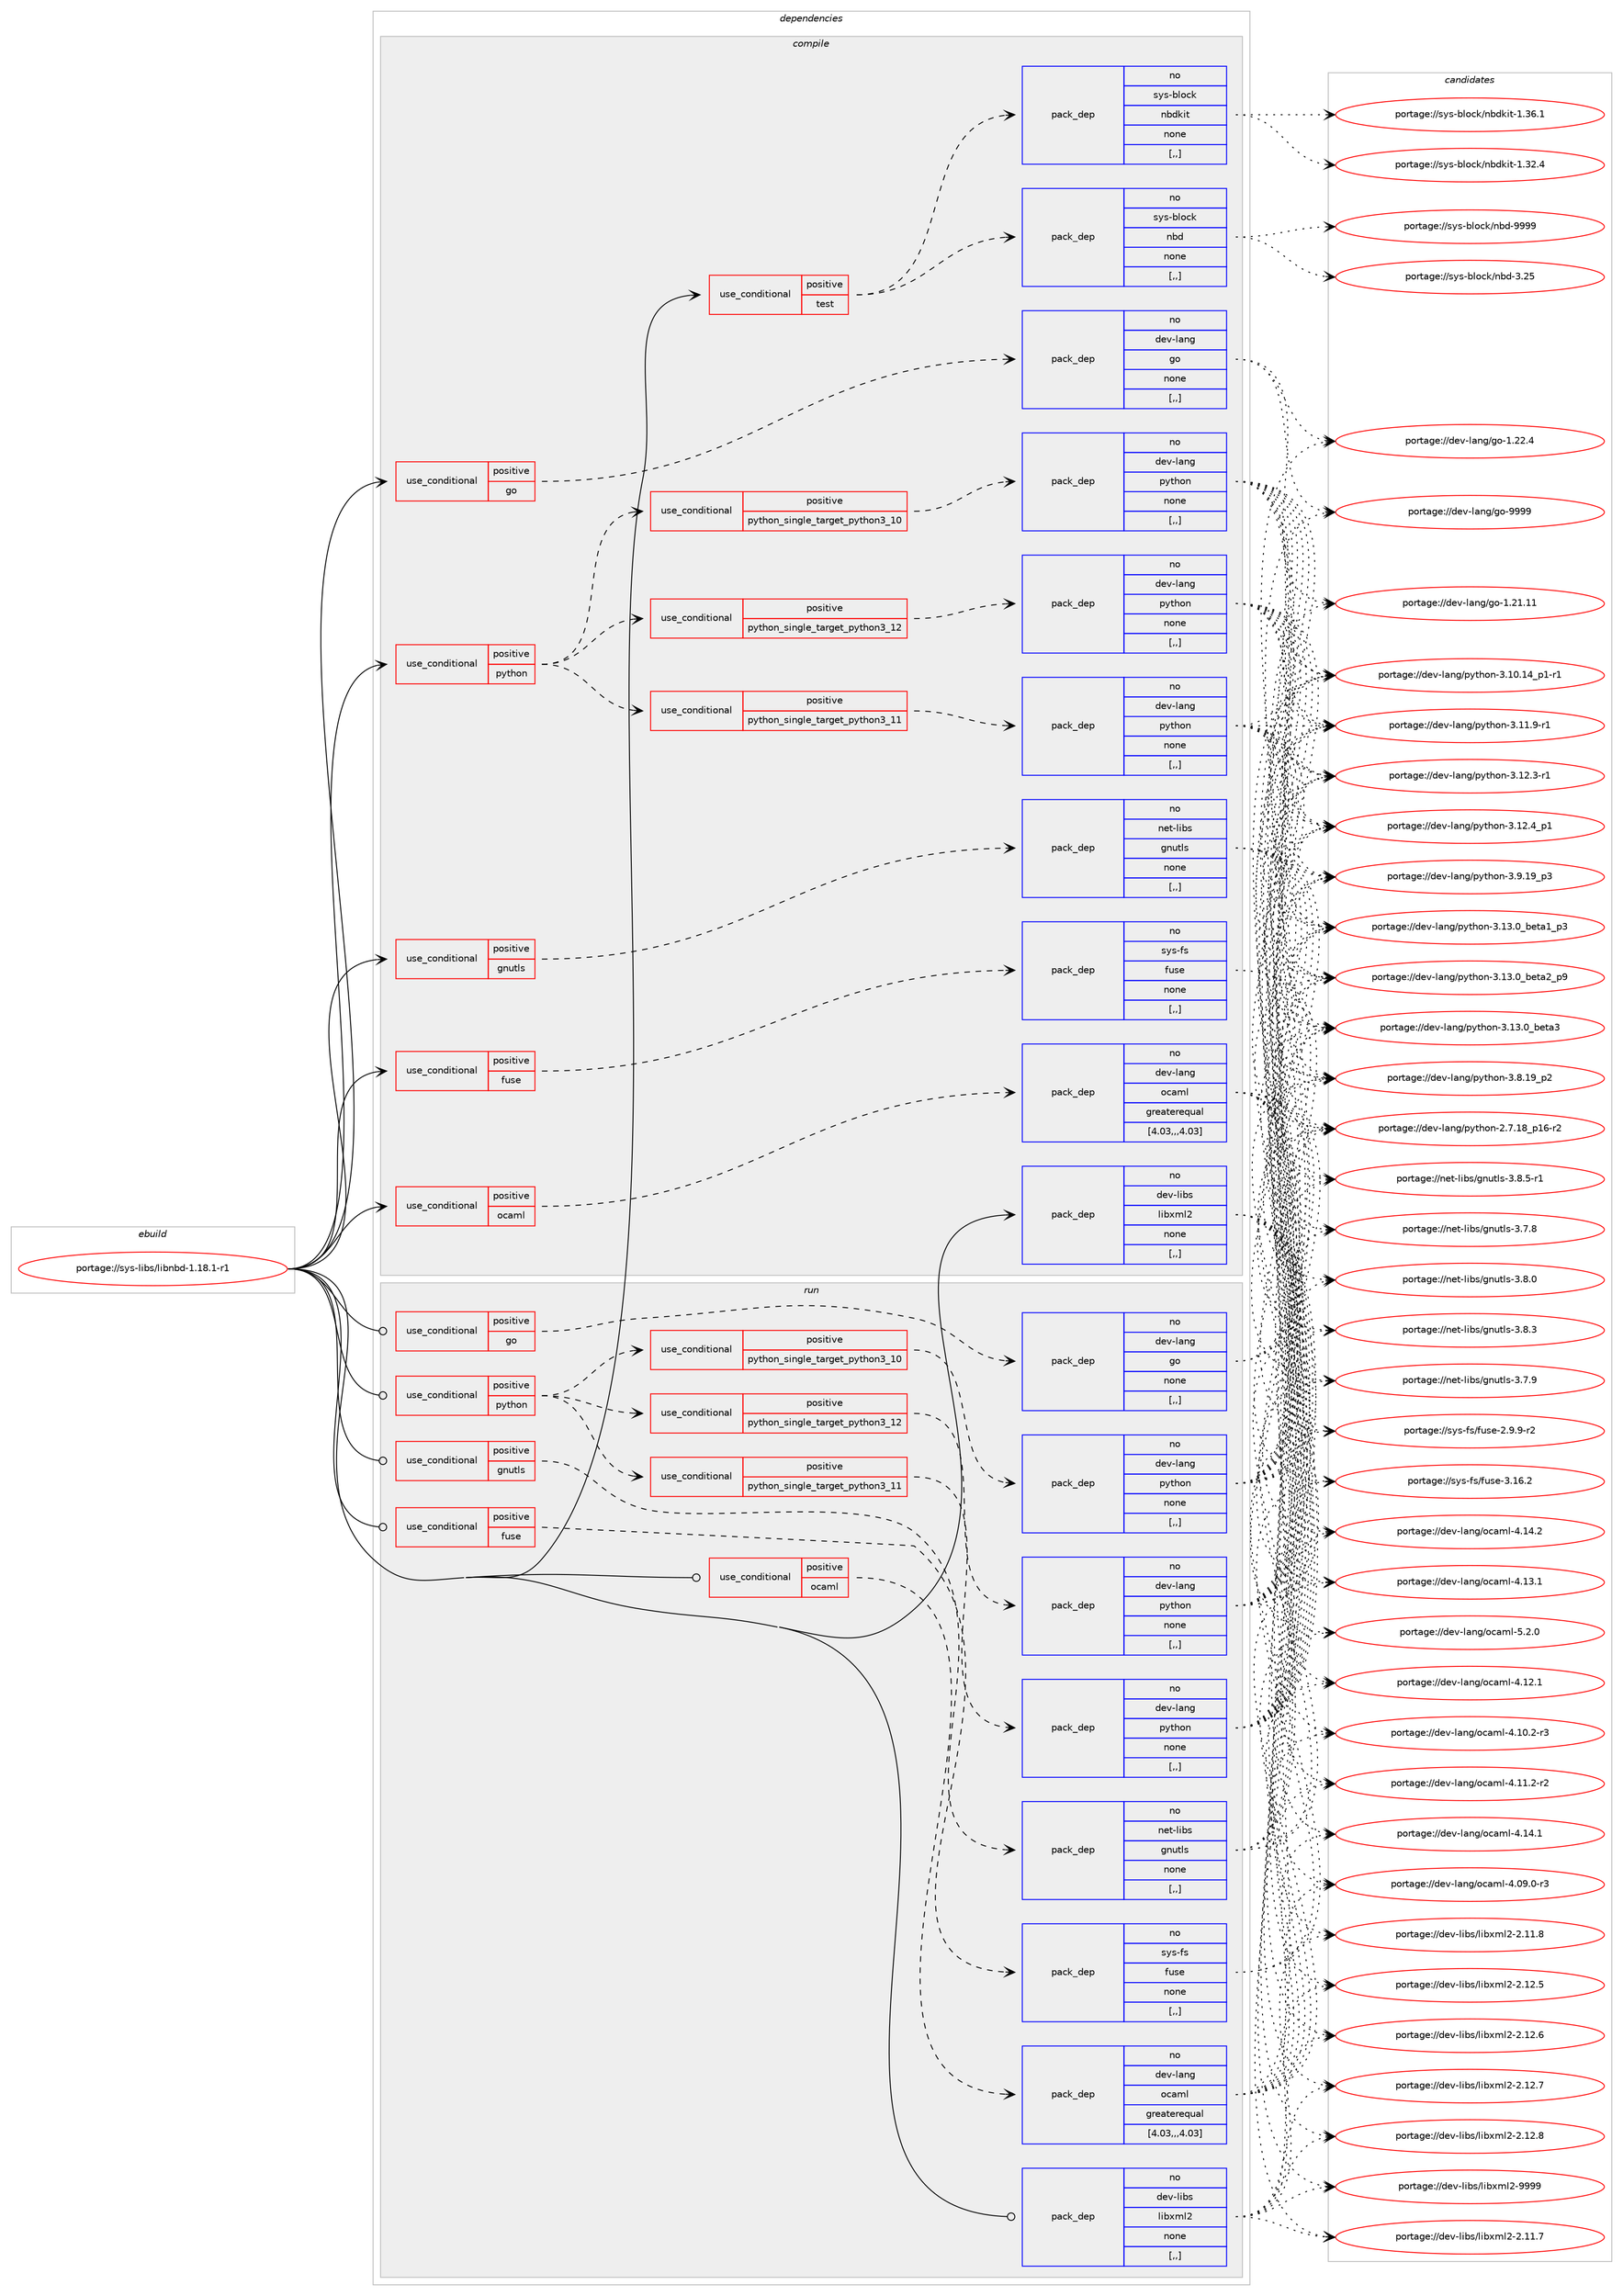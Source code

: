 digraph prolog {

# *************
# Graph options
# *************

newrank=true;
concentrate=true;
compound=true;
graph [rankdir=LR,fontname=Helvetica,fontsize=10,ranksep=1.5];#, ranksep=2.5, nodesep=0.2];
edge  [arrowhead=vee];
node  [fontname=Helvetica,fontsize=10];

# **********
# The ebuild
# **********

subgraph cluster_leftcol {
color=gray;
rank=same;
label=<<i>ebuild</i>>;
id [label="portage://sys-libs/libnbd-1.18.1-r1", color=red, width=4, href="../sys-libs/libnbd-1.18.1-r1.svg"];
}

# ****************
# The dependencies
# ****************

subgraph cluster_midcol {
color=gray;
label=<<i>dependencies</i>>;
subgraph cluster_compile {
fillcolor="#eeeeee";
style=filled;
label=<<i>compile</i>>;
subgraph cond114734 {
dependency430944 [label=<<TABLE BORDER="0" CELLBORDER="1" CELLSPACING="0" CELLPADDING="4"><TR><TD ROWSPAN="3" CELLPADDING="10">use_conditional</TD></TR><TR><TD>positive</TD></TR><TR><TD>fuse</TD></TR></TABLE>>, shape=none, color=red];
subgraph pack313285 {
dependency430945 [label=<<TABLE BORDER="0" CELLBORDER="1" CELLSPACING="0" CELLPADDING="4" WIDTH="220"><TR><TD ROWSPAN="6" CELLPADDING="30">pack_dep</TD></TR><TR><TD WIDTH="110">no</TD></TR><TR><TD>sys-fs</TD></TR><TR><TD>fuse</TD></TR><TR><TD>none</TD></TR><TR><TD>[,,]</TD></TR></TABLE>>, shape=none, color=blue];
}
dependency430944:e -> dependency430945:w [weight=20,style="dashed",arrowhead="vee"];
}
id:e -> dependency430944:w [weight=20,style="solid",arrowhead="vee"];
subgraph cond114735 {
dependency430946 [label=<<TABLE BORDER="0" CELLBORDER="1" CELLSPACING="0" CELLPADDING="4"><TR><TD ROWSPAN="3" CELLPADDING="10">use_conditional</TD></TR><TR><TD>positive</TD></TR><TR><TD>gnutls</TD></TR></TABLE>>, shape=none, color=red];
subgraph pack313286 {
dependency430947 [label=<<TABLE BORDER="0" CELLBORDER="1" CELLSPACING="0" CELLPADDING="4" WIDTH="220"><TR><TD ROWSPAN="6" CELLPADDING="30">pack_dep</TD></TR><TR><TD WIDTH="110">no</TD></TR><TR><TD>net-libs</TD></TR><TR><TD>gnutls</TD></TR><TR><TD>none</TD></TR><TR><TD>[,,]</TD></TR></TABLE>>, shape=none, color=blue];
}
dependency430946:e -> dependency430947:w [weight=20,style="dashed",arrowhead="vee"];
}
id:e -> dependency430946:w [weight=20,style="solid",arrowhead="vee"];
subgraph cond114736 {
dependency430948 [label=<<TABLE BORDER="0" CELLBORDER="1" CELLSPACING="0" CELLPADDING="4"><TR><TD ROWSPAN="3" CELLPADDING="10">use_conditional</TD></TR><TR><TD>positive</TD></TR><TR><TD>go</TD></TR></TABLE>>, shape=none, color=red];
subgraph pack313287 {
dependency430949 [label=<<TABLE BORDER="0" CELLBORDER="1" CELLSPACING="0" CELLPADDING="4" WIDTH="220"><TR><TD ROWSPAN="6" CELLPADDING="30">pack_dep</TD></TR><TR><TD WIDTH="110">no</TD></TR><TR><TD>dev-lang</TD></TR><TR><TD>go</TD></TR><TR><TD>none</TD></TR><TR><TD>[,,]</TD></TR></TABLE>>, shape=none, color=blue];
}
dependency430948:e -> dependency430949:w [weight=20,style="dashed",arrowhead="vee"];
}
id:e -> dependency430948:w [weight=20,style="solid",arrowhead="vee"];
subgraph cond114737 {
dependency430950 [label=<<TABLE BORDER="0" CELLBORDER="1" CELLSPACING="0" CELLPADDING="4"><TR><TD ROWSPAN="3" CELLPADDING="10">use_conditional</TD></TR><TR><TD>positive</TD></TR><TR><TD>ocaml</TD></TR></TABLE>>, shape=none, color=red];
subgraph pack313288 {
dependency430951 [label=<<TABLE BORDER="0" CELLBORDER="1" CELLSPACING="0" CELLPADDING="4" WIDTH="220"><TR><TD ROWSPAN="6" CELLPADDING="30">pack_dep</TD></TR><TR><TD WIDTH="110">no</TD></TR><TR><TD>dev-lang</TD></TR><TR><TD>ocaml</TD></TR><TR><TD>greaterequal</TD></TR><TR><TD>[4.03,,,4.03]</TD></TR></TABLE>>, shape=none, color=blue];
}
dependency430950:e -> dependency430951:w [weight=20,style="dashed",arrowhead="vee"];
}
id:e -> dependency430950:w [weight=20,style="solid",arrowhead="vee"];
subgraph cond114738 {
dependency430952 [label=<<TABLE BORDER="0" CELLBORDER="1" CELLSPACING="0" CELLPADDING="4"><TR><TD ROWSPAN="3" CELLPADDING="10">use_conditional</TD></TR><TR><TD>positive</TD></TR><TR><TD>python</TD></TR></TABLE>>, shape=none, color=red];
subgraph cond114739 {
dependency430953 [label=<<TABLE BORDER="0" CELLBORDER="1" CELLSPACING="0" CELLPADDING="4"><TR><TD ROWSPAN="3" CELLPADDING="10">use_conditional</TD></TR><TR><TD>positive</TD></TR><TR><TD>python_single_target_python3_10</TD></TR></TABLE>>, shape=none, color=red];
subgraph pack313289 {
dependency430954 [label=<<TABLE BORDER="0" CELLBORDER="1" CELLSPACING="0" CELLPADDING="4" WIDTH="220"><TR><TD ROWSPAN="6" CELLPADDING="30">pack_dep</TD></TR><TR><TD WIDTH="110">no</TD></TR><TR><TD>dev-lang</TD></TR><TR><TD>python</TD></TR><TR><TD>none</TD></TR><TR><TD>[,,]</TD></TR></TABLE>>, shape=none, color=blue];
}
dependency430953:e -> dependency430954:w [weight=20,style="dashed",arrowhead="vee"];
}
dependency430952:e -> dependency430953:w [weight=20,style="dashed",arrowhead="vee"];
subgraph cond114740 {
dependency430955 [label=<<TABLE BORDER="0" CELLBORDER="1" CELLSPACING="0" CELLPADDING="4"><TR><TD ROWSPAN="3" CELLPADDING="10">use_conditional</TD></TR><TR><TD>positive</TD></TR><TR><TD>python_single_target_python3_11</TD></TR></TABLE>>, shape=none, color=red];
subgraph pack313290 {
dependency430956 [label=<<TABLE BORDER="0" CELLBORDER="1" CELLSPACING="0" CELLPADDING="4" WIDTH="220"><TR><TD ROWSPAN="6" CELLPADDING="30">pack_dep</TD></TR><TR><TD WIDTH="110">no</TD></TR><TR><TD>dev-lang</TD></TR><TR><TD>python</TD></TR><TR><TD>none</TD></TR><TR><TD>[,,]</TD></TR></TABLE>>, shape=none, color=blue];
}
dependency430955:e -> dependency430956:w [weight=20,style="dashed",arrowhead="vee"];
}
dependency430952:e -> dependency430955:w [weight=20,style="dashed",arrowhead="vee"];
subgraph cond114741 {
dependency430957 [label=<<TABLE BORDER="0" CELLBORDER="1" CELLSPACING="0" CELLPADDING="4"><TR><TD ROWSPAN="3" CELLPADDING="10">use_conditional</TD></TR><TR><TD>positive</TD></TR><TR><TD>python_single_target_python3_12</TD></TR></TABLE>>, shape=none, color=red];
subgraph pack313291 {
dependency430958 [label=<<TABLE BORDER="0" CELLBORDER="1" CELLSPACING="0" CELLPADDING="4" WIDTH="220"><TR><TD ROWSPAN="6" CELLPADDING="30">pack_dep</TD></TR><TR><TD WIDTH="110">no</TD></TR><TR><TD>dev-lang</TD></TR><TR><TD>python</TD></TR><TR><TD>none</TD></TR><TR><TD>[,,]</TD></TR></TABLE>>, shape=none, color=blue];
}
dependency430957:e -> dependency430958:w [weight=20,style="dashed",arrowhead="vee"];
}
dependency430952:e -> dependency430957:w [weight=20,style="dashed",arrowhead="vee"];
}
id:e -> dependency430952:w [weight=20,style="solid",arrowhead="vee"];
subgraph cond114742 {
dependency430959 [label=<<TABLE BORDER="0" CELLBORDER="1" CELLSPACING="0" CELLPADDING="4"><TR><TD ROWSPAN="3" CELLPADDING="10">use_conditional</TD></TR><TR><TD>positive</TD></TR><TR><TD>test</TD></TR></TABLE>>, shape=none, color=red];
subgraph pack313292 {
dependency430960 [label=<<TABLE BORDER="0" CELLBORDER="1" CELLSPACING="0" CELLPADDING="4" WIDTH="220"><TR><TD ROWSPAN="6" CELLPADDING="30">pack_dep</TD></TR><TR><TD WIDTH="110">no</TD></TR><TR><TD>sys-block</TD></TR><TR><TD>nbd</TD></TR><TR><TD>none</TD></TR><TR><TD>[,,]</TD></TR></TABLE>>, shape=none, color=blue];
}
dependency430959:e -> dependency430960:w [weight=20,style="dashed",arrowhead="vee"];
subgraph pack313293 {
dependency430961 [label=<<TABLE BORDER="0" CELLBORDER="1" CELLSPACING="0" CELLPADDING="4" WIDTH="220"><TR><TD ROWSPAN="6" CELLPADDING="30">pack_dep</TD></TR><TR><TD WIDTH="110">no</TD></TR><TR><TD>sys-block</TD></TR><TR><TD>nbdkit</TD></TR><TR><TD>none</TD></TR><TR><TD>[,,]</TD></TR></TABLE>>, shape=none, color=blue];
}
dependency430959:e -> dependency430961:w [weight=20,style="dashed",arrowhead="vee"];
}
id:e -> dependency430959:w [weight=20,style="solid",arrowhead="vee"];
subgraph pack313294 {
dependency430962 [label=<<TABLE BORDER="0" CELLBORDER="1" CELLSPACING="0" CELLPADDING="4" WIDTH="220"><TR><TD ROWSPAN="6" CELLPADDING="30">pack_dep</TD></TR><TR><TD WIDTH="110">no</TD></TR><TR><TD>dev-libs</TD></TR><TR><TD>libxml2</TD></TR><TR><TD>none</TD></TR><TR><TD>[,,]</TD></TR></TABLE>>, shape=none, color=blue];
}
id:e -> dependency430962:w [weight=20,style="solid",arrowhead="vee"];
}
subgraph cluster_compileandrun {
fillcolor="#eeeeee";
style=filled;
label=<<i>compile and run</i>>;
}
subgraph cluster_run {
fillcolor="#eeeeee";
style=filled;
label=<<i>run</i>>;
subgraph cond114743 {
dependency430963 [label=<<TABLE BORDER="0" CELLBORDER="1" CELLSPACING="0" CELLPADDING="4"><TR><TD ROWSPAN="3" CELLPADDING="10">use_conditional</TD></TR><TR><TD>positive</TD></TR><TR><TD>fuse</TD></TR></TABLE>>, shape=none, color=red];
subgraph pack313295 {
dependency430964 [label=<<TABLE BORDER="0" CELLBORDER="1" CELLSPACING="0" CELLPADDING="4" WIDTH="220"><TR><TD ROWSPAN="6" CELLPADDING="30">pack_dep</TD></TR><TR><TD WIDTH="110">no</TD></TR><TR><TD>sys-fs</TD></TR><TR><TD>fuse</TD></TR><TR><TD>none</TD></TR><TR><TD>[,,]</TD></TR></TABLE>>, shape=none, color=blue];
}
dependency430963:e -> dependency430964:w [weight=20,style="dashed",arrowhead="vee"];
}
id:e -> dependency430963:w [weight=20,style="solid",arrowhead="odot"];
subgraph cond114744 {
dependency430965 [label=<<TABLE BORDER="0" CELLBORDER="1" CELLSPACING="0" CELLPADDING="4"><TR><TD ROWSPAN="3" CELLPADDING="10">use_conditional</TD></TR><TR><TD>positive</TD></TR><TR><TD>gnutls</TD></TR></TABLE>>, shape=none, color=red];
subgraph pack313296 {
dependency430966 [label=<<TABLE BORDER="0" CELLBORDER="1" CELLSPACING="0" CELLPADDING="4" WIDTH="220"><TR><TD ROWSPAN="6" CELLPADDING="30">pack_dep</TD></TR><TR><TD WIDTH="110">no</TD></TR><TR><TD>net-libs</TD></TR><TR><TD>gnutls</TD></TR><TR><TD>none</TD></TR><TR><TD>[,,]</TD></TR></TABLE>>, shape=none, color=blue];
}
dependency430965:e -> dependency430966:w [weight=20,style="dashed",arrowhead="vee"];
}
id:e -> dependency430965:w [weight=20,style="solid",arrowhead="odot"];
subgraph cond114745 {
dependency430967 [label=<<TABLE BORDER="0" CELLBORDER="1" CELLSPACING="0" CELLPADDING="4"><TR><TD ROWSPAN="3" CELLPADDING="10">use_conditional</TD></TR><TR><TD>positive</TD></TR><TR><TD>go</TD></TR></TABLE>>, shape=none, color=red];
subgraph pack313297 {
dependency430968 [label=<<TABLE BORDER="0" CELLBORDER="1" CELLSPACING="0" CELLPADDING="4" WIDTH="220"><TR><TD ROWSPAN="6" CELLPADDING="30">pack_dep</TD></TR><TR><TD WIDTH="110">no</TD></TR><TR><TD>dev-lang</TD></TR><TR><TD>go</TD></TR><TR><TD>none</TD></TR><TR><TD>[,,]</TD></TR></TABLE>>, shape=none, color=blue];
}
dependency430967:e -> dependency430968:w [weight=20,style="dashed",arrowhead="vee"];
}
id:e -> dependency430967:w [weight=20,style="solid",arrowhead="odot"];
subgraph cond114746 {
dependency430969 [label=<<TABLE BORDER="0" CELLBORDER="1" CELLSPACING="0" CELLPADDING="4"><TR><TD ROWSPAN="3" CELLPADDING="10">use_conditional</TD></TR><TR><TD>positive</TD></TR><TR><TD>ocaml</TD></TR></TABLE>>, shape=none, color=red];
subgraph pack313298 {
dependency430970 [label=<<TABLE BORDER="0" CELLBORDER="1" CELLSPACING="0" CELLPADDING="4" WIDTH="220"><TR><TD ROWSPAN="6" CELLPADDING="30">pack_dep</TD></TR><TR><TD WIDTH="110">no</TD></TR><TR><TD>dev-lang</TD></TR><TR><TD>ocaml</TD></TR><TR><TD>greaterequal</TD></TR><TR><TD>[4.03,,,4.03]</TD></TR></TABLE>>, shape=none, color=blue];
}
dependency430969:e -> dependency430970:w [weight=20,style="dashed",arrowhead="vee"];
}
id:e -> dependency430969:w [weight=20,style="solid",arrowhead="odot"];
subgraph cond114747 {
dependency430971 [label=<<TABLE BORDER="0" CELLBORDER="1" CELLSPACING="0" CELLPADDING="4"><TR><TD ROWSPAN="3" CELLPADDING="10">use_conditional</TD></TR><TR><TD>positive</TD></TR><TR><TD>python</TD></TR></TABLE>>, shape=none, color=red];
subgraph cond114748 {
dependency430972 [label=<<TABLE BORDER="0" CELLBORDER="1" CELLSPACING="0" CELLPADDING="4"><TR><TD ROWSPAN="3" CELLPADDING="10">use_conditional</TD></TR><TR><TD>positive</TD></TR><TR><TD>python_single_target_python3_10</TD></TR></TABLE>>, shape=none, color=red];
subgraph pack313299 {
dependency430973 [label=<<TABLE BORDER="0" CELLBORDER="1" CELLSPACING="0" CELLPADDING="4" WIDTH="220"><TR><TD ROWSPAN="6" CELLPADDING="30">pack_dep</TD></TR><TR><TD WIDTH="110">no</TD></TR><TR><TD>dev-lang</TD></TR><TR><TD>python</TD></TR><TR><TD>none</TD></TR><TR><TD>[,,]</TD></TR></TABLE>>, shape=none, color=blue];
}
dependency430972:e -> dependency430973:w [weight=20,style="dashed",arrowhead="vee"];
}
dependency430971:e -> dependency430972:w [weight=20,style="dashed",arrowhead="vee"];
subgraph cond114749 {
dependency430974 [label=<<TABLE BORDER="0" CELLBORDER="1" CELLSPACING="0" CELLPADDING="4"><TR><TD ROWSPAN="3" CELLPADDING="10">use_conditional</TD></TR><TR><TD>positive</TD></TR><TR><TD>python_single_target_python3_11</TD></TR></TABLE>>, shape=none, color=red];
subgraph pack313300 {
dependency430975 [label=<<TABLE BORDER="0" CELLBORDER="1" CELLSPACING="0" CELLPADDING="4" WIDTH="220"><TR><TD ROWSPAN="6" CELLPADDING="30">pack_dep</TD></TR><TR><TD WIDTH="110">no</TD></TR><TR><TD>dev-lang</TD></TR><TR><TD>python</TD></TR><TR><TD>none</TD></TR><TR><TD>[,,]</TD></TR></TABLE>>, shape=none, color=blue];
}
dependency430974:e -> dependency430975:w [weight=20,style="dashed",arrowhead="vee"];
}
dependency430971:e -> dependency430974:w [weight=20,style="dashed",arrowhead="vee"];
subgraph cond114750 {
dependency430976 [label=<<TABLE BORDER="0" CELLBORDER="1" CELLSPACING="0" CELLPADDING="4"><TR><TD ROWSPAN="3" CELLPADDING="10">use_conditional</TD></TR><TR><TD>positive</TD></TR><TR><TD>python_single_target_python3_12</TD></TR></TABLE>>, shape=none, color=red];
subgraph pack313301 {
dependency430977 [label=<<TABLE BORDER="0" CELLBORDER="1" CELLSPACING="0" CELLPADDING="4" WIDTH="220"><TR><TD ROWSPAN="6" CELLPADDING="30">pack_dep</TD></TR><TR><TD WIDTH="110">no</TD></TR><TR><TD>dev-lang</TD></TR><TR><TD>python</TD></TR><TR><TD>none</TD></TR><TR><TD>[,,]</TD></TR></TABLE>>, shape=none, color=blue];
}
dependency430976:e -> dependency430977:w [weight=20,style="dashed",arrowhead="vee"];
}
dependency430971:e -> dependency430976:w [weight=20,style="dashed",arrowhead="vee"];
}
id:e -> dependency430971:w [weight=20,style="solid",arrowhead="odot"];
subgraph pack313302 {
dependency430978 [label=<<TABLE BORDER="0" CELLBORDER="1" CELLSPACING="0" CELLPADDING="4" WIDTH="220"><TR><TD ROWSPAN="6" CELLPADDING="30">pack_dep</TD></TR><TR><TD WIDTH="110">no</TD></TR><TR><TD>dev-libs</TD></TR><TR><TD>libxml2</TD></TR><TR><TD>none</TD></TR><TR><TD>[,,]</TD></TR></TABLE>>, shape=none, color=blue];
}
id:e -> dependency430978:w [weight=20,style="solid",arrowhead="odot"];
}
}

# **************
# The candidates
# **************

subgraph cluster_choices {
rank=same;
color=gray;
label=<<i>candidates</i>>;

subgraph choice313285 {
color=black;
nodesep=1;
choice11512111545102115471021171151014550465746574511450 [label="portage://sys-fs/fuse-2.9.9-r2", color=red, width=4,href="../sys-fs/fuse-2.9.9-r2.svg"];
choice115121115451021154710211711510145514649544650 [label="portage://sys-fs/fuse-3.16.2", color=red, width=4,href="../sys-fs/fuse-3.16.2.svg"];
dependency430945:e -> choice11512111545102115471021171151014550465746574511450:w [style=dotted,weight="100"];
dependency430945:e -> choice115121115451021154710211711510145514649544650:w [style=dotted,weight="100"];
}
subgraph choice313286 {
color=black;
nodesep=1;
choice110101116451081059811547103110117116108115455146554656 [label="portage://net-libs/gnutls-3.7.8", color=red, width=4,href="../net-libs/gnutls-3.7.8.svg"];
choice110101116451081059811547103110117116108115455146554657 [label="portage://net-libs/gnutls-3.7.9", color=red, width=4,href="../net-libs/gnutls-3.7.9.svg"];
choice110101116451081059811547103110117116108115455146564648 [label="portage://net-libs/gnutls-3.8.0", color=red, width=4,href="../net-libs/gnutls-3.8.0.svg"];
choice110101116451081059811547103110117116108115455146564651 [label="portage://net-libs/gnutls-3.8.3", color=red, width=4,href="../net-libs/gnutls-3.8.3.svg"];
choice1101011164510810598115471031101171161081154551465646534511449 [label="portage://net-libs/gnutls-3.8.5-r1", color=red, width=4,href="../net-libs/gnutls-3.8.5-r1.svg"];
dependency430947:e -> choice110101116451081059811547103110117116108115455146554656:w [style=dotted,weight="100"];
dependency430947:e -> choice110101116451081059811547103110117116108115455146554657:w [style=dotted,weight="100"];
dependency430947:e -> choice110101116451081059811547103110117116108115455146564648:w [style=dotted,weight="100"];
dependency430947:e -> choice110101116451081059811547103110117116108115455146564651:w [style=dotted,weight="100"];
dependency430947:e -> choice1101011164510810598115471031101171161081154551465646534511449:w [style=dotted,weight="100"];
}
subgraph choice313287 {
color=black;
nodesep=1;
choice1001011184510897110103471031114549465049464949 [label="portage://dev-lang/go-1.21.11", color=red, width=4,href="../dev-lang/go-1.21.11.svg"];
choice10010111845108971101034710311145494650504652 [label="portage://dev-lang/go-1.22.4", color=red, width=4,href="../dev-lang/go-1.22.4.svg"];
choice1001011184510897110103471031114557575757 [label="portage://dev-lang/go-9999", color=red, width=4,href="../dev-lang/go-9999.svg"];
dependency430949:e -> choice1001011184510897110103471031114549465049464949:w [style=dotted,weight="100"];
dependency430949:e -> choice10010111845108971101034710311145494650504652:w [style=dotted,weight="100"];
dependency430949:e -> choice1001011184510897110103471031114557575757:w [style=dotted,weight="100"];
}
subgraph choice313288 {
color=black;
nodesep=1;
choice1001011184510897110103471119997109108455246485746484511451 [label="portage://dev-lang/ocaml-4.09.0-r3", color=red, width=4,href="../dev-lang/ocaml-4.09.0-r3.svg"];
choice1001011184510897110103471119997109108455246494846504511451 [label="portage://dev-lang/ocaml-4.10.2-r3", color=red, width=4,href="../dev-lang/ocaml-4.10.2-r3.svg"];
choice1001011184510897110103471119997109108455246494946504511450 [label="portage://dev-lang/ocaml-4.11.2-r2", color=red, width=4,href="../dev-lang/ocaml-4.11.2-r2.svg"];
choice100101118451089711010347111999710910845524649504649 [label="portage://dev-lang/ocaml-4.12.1", color=red, width=4,href="../dev-lang/ocaml-4.12.1.svg"];
choice100101118451089711010347111999710910845524649514649 [label="portage://dev-lang/ocaml-4.13.1", color=red, width=4,href="../dev-lang/ocaml-4.13.1.svg"];
choice100101118451089711010347111999710910845524649524649 [label="portage://dev-lang/ocaml-4.14.1", color=red, width=4,href="../dev-lang/ocaml-4.14.1.svg"];
choice100101118451089711010347111999710910845524649524650 [label="portage://dev-lang/ocaml-4.14.2", color=red, width=4,href="../dev-lang/ocaml-4.14.2.svg"];
choice1001011184510897110103471119997109108455346504648 [label="portage://dev-lang/ocaml-5.2.0", color=red, width=4,href="../dev-lang/ocaml-5.2.0.svg"];
dependency430951:e -> choice1001011184510897110103471119997109108455246485746484511451:w [style=dotted,weight="100"];
dependency430951:e -> choice1001011184510897110103471119997109108455246494846504511451:w [style=dotted,weight="100"];
dependency430951:e -> choice1001011184510897110103471119997109108455246494946504511450:w [style=dotted,weight="100"];
dependency430951:e -> choice100101118451089711010347111999710910845524649504649:w [style=dotted,weight="100"];
dependency430951:e -> choice100101118451089711010347111999710910845524649514649:w [style=dotted,weight="100"];
dependency430951:e -> choice100101118451089711010347111999710910845524649524649:w [style=dotted,weight="100"];
dependency430951:e -> choice100101118451089711010347111999710910845524649524650:w [style=dotted,weight="100"];
dependency430951:e -> choice1001011184510897110103471119997109108455346504648:w [style=dotted,weight="100"];
}
subgraph choice313289 {
color=black;
nodesep=1;
choice100101118451089711010347112121116104111110455046554649569511249544511450 [label="portage://dev-lang/python-2.7.18_p16-r2", color=red, width=4,href="../dev-lang/python-2.7.18_p16-r2.svg"];
choice100101118451089711010347112121116104111110455146494846495295112494511449 [label="portage://dev-lang/python-3.10.14_p1-r1", color=red, width=4,href="../dev-lang/python-3.10.14_p1-r1.svg"];
choice100101118451089711010347112121116104111110455146494946574511449 [label="portage://dev-lang/python-3.11.9-r1", color=red, width=4,href="../dev-lang/python-3.11.9-r1.svg"];
choice100101118451089711010347112121116104111110455146495046514511449 [label="portage://dev-lang/python-3.12.3-r1", color=red, width=4,href="../dev-lang/python-3.12.3-r1.svg"];
choice100101118451089711010347112121116104111110455146495046529511249 [label="portage://dev-lang/python-3.12.4_p1", color=red, width=4,href="../dev-lang/python-3.12.4_p1.svg"];
choice10010111845108971101034711212111610411111045514649514648959810111697499511251 [label="portage://dev-lang/python-3.13.0_beta1_p3", color=red, width=4,href="../dev-lang/python-3.13.0_beta1_p3.svg"];
choice10010111845108971101034711212111610411111045514649514648959810111697509511257 [label="portage://dev-lang/python-3.13.0_beta2_p9", color=red, width=4,href="../dev-lang/python-3.13.0_beta2_p9.svg"];
choice1001011184510897110103471121211161041111104551464951464895981011169751 [label="portage://dev-lang/python-3.13.0_beta3", color=red, width=4,href="../dev-lang/python-3.13.0_beta3.svg"];
choice100101118451089711010347112121116104111110455146564649579511250 [label="portage://dev-lang/python-3.8.19_p2", color=red, width=4,href="../dev-lang/python-3.8.19_p2.svg"];
choice100101118451089711010347112121116104111110455146574649579511251 [label="portage://dev-lang/python-3.9.19_p3", color=red, width=4,href="../dev-lang/python-3.9.19_p3.svg"];
dependency430954:e -> choice100101118451089711010347112121116104111110455046554649569511249544511450:w [style=dotted,weight="100"];
dependency430954:e -> choice100101118451089711010347112121116104111110455146494846495295112494511449:w [style=dotted,weight="100"];
dependency430954:e -> choice100101118451089711010347112121116104111110455146494946574511449:w [style=dotted,weight="100"];
dependency430954:e -> choice100101118451089711010347112121116104111110455146495046514511449:w [style=dotted,weight="100"];
dependency430954:e -> choice100101118451089711010347112121116104111110455146495046529511249:w [style=dotted,weight="100"];
dependency430954:e -> choice10010111845108971101034711212111610411111045514649514648959810111697499511251:w [style=dotted,weight="100"];
dependency430954:e -> choice10010111845108971101034711212111610411111045514649514648959810111697509511257:w [style=dotted,weight="100"];
dependency430954:e -> choice1001011184510897110103471121211161041111104551464951464895981011169751:w [style=dotted,weight="100"];
dependency430954:e -> choice100101118451089711010347112121116104111110455146564649579511250:w [style=dotted,weight="100"];
dependency430954:e -> choice100101118451089711010347112121116104111110455146574649579511251:w [style=dotted,weight="100"];
}
subgraph choice313290 {
color=black;
nodesep=1;
choice100101118451089711010347112121116104111110455046554649569511249544511450 [label="portage://dev-lang/python-2.7.18_p16-r2", color=red, width=4,href="../dev-lang/python-2.7.18_p16-r2.svg"];
choice100101118451089711010347112121116104111110455146494846495295112494511449 [label="portage://dev-lang/python-3.10.14_p1-r1", color=red, width=4,href="../dev-lang/python-3.10.14_p1-r1.svg"];
choice100101118451089711010347112121116104111110455146494946574511449 [label="portage://dev-lang/python-3.11.9-r1", color=red, width=4,href="../dev-lang/python-3.11.9-r1.svg"];
choice100101118451089711010347112121116104111110455146495046514511449 [label="portage://dev-lang/python-3.12.3-r1", color=red, width=4,href="../dev-lang/python-3.12.3-r1.svg"];
choice100101118451089711010347112121116104111110455146495046529511249 [label="portage://dev-lang/python-3.12.4_p1", color=red, width=4,href="../dev-lang/python-3.12.4_p1.svg"];
choice10010111845108971101034711212111610411111045514649514648959810111697499511251 [label="portage://dev-lang/python-3.13.0_beta1_p3", color=red, width=4,href="../dev-lang/python-3.13.0_beta1_p3.svg"];
choice10010111845108971101034711212111610411111045514649514648959810111697509511257 [label="portage://dev-lang/python-3.13.0_beta2_p9", color=red, width=4,href="../dev-lang/python-3.13.0_beta2_p9.svg"];
choice1001011184510897110103471121211161041111104551464951464895981011169751 [label="portage://dev-lang/python-3.13.0_beta3", color=red, width=4,href="../dev-lang/python-3.13.0_beta3.svg"];
choice100101118451089711010347112121116104111110455146564649579511250 [label="portage://dev-lang/python-3.8.19_p2", color=red, width=4,href="../dev-lang/python-3.8.19_p2.svg"];
choice100101118451089711010347112121116104111110455146574649579511251 [label="portage://dev-lang/python-3.9.19_p3", color=red, width=4,href="../dev-lang/python-3.9.19_p3.svg"];
dependency430956:e -> choice100101118451089711010347112121116104111110455046554649569511249544511450:w [style=dotted,weight="100"];
dependency430956:e -> choice100101118451089711010347112121116104111110455146494846495295112494511449:w [style=dotted,weight="100"];
dependency430956:e -> choice100101118451089711010347112121116104111110455146494946574511449:w [style=dotted,weight="100"];
dependency430956:e -> choice100101118451089711010347112121116104111110455146495046514511449:w [style=dotted,weight="100"];
dependency430956:e -> choice100101118451089711010347112121116104111110455146495046529511249:w [style=dotted,weight="100"];
dependency430956:e -> choice10010111845108971101034711212111610411111045514649514648959810111697499511251:w [style=dotted,weight="100"];
dependency430956:e -> choice10010111845108971101034711212111610411111045514649514648959810111697509511257:w [style=dotted,weight="100"];
dependency430956:e -> choice1001011184510897110103471121211161041111104551464951464895981011169751:w [style=dotted,weight="100"];
dependency430956:e -> choice100101118451089711010347112121116104111110455146564649579511250:w [style=dotted,weight="100"];
dependency430956:e -> choice100101118451089711010347112121116104111110455146574649579511251:w [style=dotted,weight="100"];
}
subgraph choice313291 {
color=black;
nodesep=1;
choice100101118451089711010347112121116104111110455046554649569511249544511450 [label="portage://dev-lang/python-2.7.18_p16-r2", color=red, width=4,href="../dev-lang/python-2.7.18_p16-r2.svg"];
choice100101118451089711010347112121116104111110455146494846495295112494511449 [label="portage://dev-lang/python-3.10.14_p1-r1", color=red, width=4,href="../dev-lang/python-3.10.14_p1-r1.svg"];
choice100101118451089711010347112121116104111110455146494946574511449 [label="portage://dev-lang/python-3.11.9-r1", color=red, width=4,href="../dev-lang/python-3.11.9-r1.svg"];
choice100101118451089711010347112121116104111110455146495046514511449 [label="portage://dev-lang/python-3.12.3-r1", color=red, width=4,href="../dev-lang/python-3.12.3-r1.svg"];
choice100101118451089711010347112121116104111110455146495046529511249 [label="portage://dev-lang/python-3.12.4_p1", color=red, width=4,href="../dev-lang/python-3.12.4_p1.svg"];
choice10010111845108971101034711212111610411111045514649514648959810111697499511251 [label="portage://dev-lang/python-3.13.0_beta1_p3", color=red, width=4,href="../dev-lang/python-3.13.0_beta1_p3.svg"];
choice10010111845108971101034711212111610411111045514649514648959810111697509511257 [label="portage://dev-lang/python-3.13.0_beta2_p9", color=red, width=4,href="../dev-lang/python-3.13.0_beta2_p9.svg"];
choice1001011184510897110103471121211161041111104551464951464895981011169751 [label="portage://dev-lang/python-3.13.0_beta3", color=red, width=4,href="../dev-lang/python-3.13.0_beta3.svg"];
choice100101118451089711010347112121116104111110455146564649579511250 [label="portage://dev-lang/python-3.8.19_p2", color=red, width=4,href="../dev-lang/python-3.8.19_p2.svg"];
choice100101118451089711010347112121116104111110455146574649579511251 [label="portage://dev-lang/python-3.9.19_p3", color=red, width=4,href="../dev-lang/python-3.9.19_p3.svg"];
dependency430958:e -> choice100101118451089711010347112121116104111110455046554649569511249544511450:w [style=dotted,weight="100"];
dependency430958:e -> choice100101118451089711010347112121116104111110455146494846495295112494511449:w [style=dotted,weight="100"];
dependency430958:e -> choice100101118451089711010347112121116104111110455146494946574511449:w [style=dotted,weight="100"];
dependency430958:e -> choice100101118451089711010347112121116104111110455146495046514511449:w [style=dotted,weight="100"];
dependency430958:e -> choice100101118451089711010347112121116104111110455146495046529511249:w [style=dotted,weight="100"];
dependency430958:e -> choice10010111845108971101034711212111610411111045514649514648959810111697499511251:w [style=dotted,weight="100"];
dependency430958:e -> choice10010111845108971101034711212111610411111045514649514648959810111697509511257:w [style=dotted,weight="100"];
dependency430958:e -> choice1001011184510897110103471121211161041111104551464951464895981011169751:w [style=dotted,weight="100"];
dependency430958:e -> choice100101118451089711010347112121116104111110455146564649579511250:w [style=dotted,weight="100"];
dependency430958:e -> choice100101118451089711010347112121116104111110455146574649579511251:w [style=dotted,weight="100"];
}
subgraph choice313292 {
color=black;
nodesep=1;
choice11512111545981081119910747110981004551465053 [label="portage://sys-block/nbd-3.25", color=red, width=4,href="../sys-block/nbd-3.25.svg"];
choice11512111545981081119910747110981004557575757 [label="portage://sys-block/nbd-9999", color=red, width=4,href="../sys-block/nbd-9999.svg"];
dependency430960:e -> choice11512111545981081119910747110981004551465053:w [style=dotted,weight="100"];
dependency430960:e -> choice11512111545981081119910747110981004557575757:w [style=dotted,weight="100"];
}
subgraph choice313293 {
color=black;
nodesep=1;
choice115121115459810811199107471109810010710511645494651504652 [label="portage://sys-block/nbdkit-1.32.4", color=red, width=4,href="../sys-block/nbdkit-1.32.4.svg"];
choice115121115459810811199107471109810010710511645494651544649 [label="portage://sys-block/nbdkit-1.36.1", color=red, width=4,href="../sys-block/nbdkit-1.36.1.svg"];
dependency430961:e -> choice115121115459810811199107471109810010710511645494651504652:w [style=dotted,weight="100"];
dependency430961:e -> choice115121115459810811199107471109810010710511645494651544649:w [style=dotted,weight="100"];
}
subgraph choice313294 {
color=black;
nodesep=1;
choice100101118451081059811547108105981201091085045504649494655 [label="portage://dev-libs/libxml2-2.11.7", color=red, width=4,href="../dev-libs/libxml2-2.11.7.svg"];
choice100101118451081059811547108105981201091085045504649494656 [label="portage://dev-libs/libxml2-2.11.8", color=red, width=4,href="../dev-libs/libxml2-2.11.8.svg"];
choice100101118451081059811547108105981201091085045504649504653 [label="portage://dev-libs/libxml2-2.12.5", color=red, width=4,href="../dev-libs/libxml2-2.12.5.svg"];
choice100101118451081059811547108105981201091085045504649504654 [label="portage://dev-libs/libxml2-2.12.6", color=red, width=4,href="../dev-libs/libxml2-2.12.6.svg"];
choice100101118451081059811547108105981201091085045504649504655 [label="portage://dev-libs/libxml2-2.12.7", color=red, width=4,href="../dev-libs/libxml2-2.12.7.svg"];
choice100101118451081059811547108105981201091085045504649504656 [label="portage://dev-libs/libxml2-2.12.8", color=red, width=4,href="../dev-libs/libxml2-2.12.8.svg"];
choice10010111845108105981154710810598120109108504557575757 [label="portage://dev-libs/libxml2-9999", color=red, width=4,href="../dev-libs/libxml2-9999.svg"];
dependency430962:e -> choice100101118451081059811547108105981201091085045504649494655:w [style=dotted,weight="100"];
dependency430962:e -> choice100101118451081059811547108105981201091085045504649494656:w [style=dotted,weight="100"];
dependency430962:e -> choice100101118451081059811547108105981201091085045504649504653:w [style=dotted,weight="100"];
dependency430962:e -> choice100101118451081059811547108105981201091085045504649504654:w [style=dotted,weight="100"];
dependency430962:e -> choice100101118451081059811547108105981201091085045504649504655:w [style=dotted,weight="100"];
dependency430962:e -> choice100101118451081059811547108105981201091085045504649504656:w [style=dotted,weight="100"];
dependency430962:e -> choice10010111845108105981154710810598120109108504557575757:w [style=dotted,weight="100"];
}
subgraph choice313295 {
color=black;
nodesep=1;
choice11512111545102115471021171151014550465746574511450 [label="portage://sys-fs/fuse-2.9.9-r2", color=red, width=4,href="../sys-fs/fuse-2.9.9-r2.svg"];
choice115121115451021154710211711510145514649544650 [label="portage://sys-fs/fuse-3.16.2", color=red, width=4,href="../sys-fs/fuse-3.16.2.svg"];
dependency430964:e -> choice11512111545102115471021171151014550465746574511450:w [style=dotted,weight="100"];
dependency430964:e -> choice115121115451021154710211711510145514649544650:w [style=dotted,weight="100"];
}
subgraph choice313296 {
color=black;
nodesep=1;
choice110101116451081059811547103110117116108115455146554656 [label="portage://net-libs/gnutls-3.7.8", color=red, width=4,href="../net-libs/gnutls-3.7.8.svg"];
choice110101116451081059811547103110117116108115455146554657 [label="portage://net-libs/gnutls-3.7.9", color=red, width=4,href="../net-libs/gnutls-3.7.9.svg"];
choice110101116451081059811547103110117116108115455146564648 [label="portage://net-libs/gnutls-3.8.0", color=red, width=4,href="../net-libs/gnutls-3.8.0.svg"];
choice110101116451081059811547103110117116108115455146564651 [label="portage://net-libs/gnutls-3.8.3", color=red, width=4,href="../net-libs/gnutls-3.8.3.svg"];
choice1101011164510810598115471031101171161081154551465646534511449 [label="portage://net-libs/gnutls-3.8.5-r1", color=red, width=4,href="../net-libs/gnutls-3.8.5-r1.svg"];
dependency430966:e -> choice110101116451081059811547103110117116108115455146554656:w [style=dotted,weight="100"];
dependency430966:e -> choice110101116451081059811547103110117116108115455146554657:w [style=dotted,weight="100"];
dependency430966:e -> choice110101116451081059811547103110117116108115455146564648:w [style=dotted,weight="100"];
dependency430966:e -> choice110101116451081059811547103110117116108115455146564651:w [style=dotted,weight="100"];
dependency430966:e -> choice1101011164510810598115471031101171161081154551465646534511449:w [style=dotted,weight="100"];
}
subgraph choice313297 {
color=black;
nodesep=1;
choice1001011184510897110103471031114549465049464949 [label="portage://dev-lang/go-1.21.11", color=red, width=4,href="../dev-lang/go-1.21.11.svg"];
choice10010111845108971101034710311145494650504652 [label="portage://dev-lang/go-1.22.4", color=red, width=4,href="../dev-lang/go-1.22.4.svg"];
choice1001011184510897110103471031114557575757 [label="portage://dev-lang/go-9999", color=red, width=4,href="../dev-lang/go-9999.svg"];
dependency430968:e -> choice1001011184510897110103471031114549465049464949:w [style=dotted,weight="100"];
dependency430968:e -> choice10010111845108971101034710311145494650504652:w [style=dotted,weight="100"];
dependency430968:e -> choice1001011184510897110103471031114557575757:w [style=dotted,weight="100"];
}
subgraph choice313298 {
color=black;
nodesep=1;
choice1001011184510897110103471119997109108455246485746484511451 [label="portage://dev-lang/ocaml-4.09.0-r3", color=red, width=4,href="../dev-lang/ocaml-4.09.0-r3.svg"];
choice1001011184510897110103471119997109108455246494846504511451 [label="portage://dev-lang/ocaml-4.10.2-r3", color=red, width=4,href="../dev-lang/ocaml-4.10.2-r3.svg"];
choice1001011184510897110103471119997109108455246494946504511450 [label="portage://dev-lang/ocaml-4.11.2-r2", color=red, width=4,href="../dev-lang/ocaml-4.11.2-r2.svg"];
choice100101118451089711010347111999710910845524649504649 [label="portage://dev-lang/ocaml-4.12.1", color=red, width=4,href="../dev-lang/ocaml-4.12.1.svg"];
choice100101118451089711010347111999710910845524649514649 [label="portage://dev-lang/ocaml-4.13.1", color=red, width=4,href="../dev-lang/ocaml-4.13.1.svg"];
choice100101118451089711010347111999710910845524649524649 [label="portage://dev-lang/ocaml-4.14.1", color=red, width=4,href="../dev-lang/ocaml-4.14.1.svg"];
choice100101118451089711010347111999710910845524649524650 [label="portage://dev-lang/ocaml-4.14.2", color=red, width=4,href="../dev-lang/ocaml-4.14.2.svg"];
choice1001011184510897110103471119997109108455346504648 [label="portage://dev-lang/ocaml-5.2.0", color=red, width=4,href="../dev-lang/ocaml-5.2.0.svg"];
dependency430970:e -> choice1001011184510897110103471119997109108455246485746484511451:w [style=dotted,weight="100"];
dependency430970:e -> choice1001011184510897110103471119997109108455246494846504511451:w [style=dotted,weight="100"];
dependency430970:e -> choice1001011184510897110103471119997109108455246494946504511450:w [style=dotted,weight="100"];
dependency430970:e -> choice100101118451089711010347111999710910845524649504649:w [style=dotted,weight="100"];
dependency430970:e -> choice100101118451089711010347111999710910845524649514649:w [style=dotted,weight="100"];
dependency430970:e -> choice100101118451089711010347111999710910845524649524649:w [style=dotted,weight="100"];
dependency430970:e -> choice100101118451089711010347111999710910845524649524650:w [style=dotted,weight="100"];
dependency430970:e -> choice1001011184510897110103471119997109108455346504648:w [style=dotted,weight="100"];
}
subgraph choice313299 {
color=black;
nodesep=1;
choice100101118451089711010347112121116104111110455046554649569511249544511450 [label="portage://dev-lang/python-2.7.18_p16-r2", color=red, width=4,href="../dev-lang/python-2.7.18_p16-r2.svg"];
choice100101118451089711010347112121116104111110455146494846495295112494511449 [label="portage://dev-lang/python-3.10.14_p1-r1", color=red, width=4,href="../dev-lang/python-3.10.14_p1-r1.svg"];
choice100101118451089711010347112121116104111110455146494946574511449 [label="portage://dev-lang/python-3.11.9-r1", color=red, width=4,href="../dev-lang/python-3.11.9-r1.svg"];
choice100101118451089711010347112121116104111110455146495046514511449 [label="portage://dev-lang/python-3.12.3-r1", color=red, width=4,href="../dev-lang/python-3.12.3-r1.svg"];
choice100101118451089711010347112121116104111110455146495046529511249 [label="portage://dev-lang/python-3.12.4_p1", color=red, width=4,href="../dev-lang/python-3.12.4_p1.svg"];
choice10010111845108971101034711212111610411111045514649514648959810111697499511251 [label="portage://dev-lang/python-3.13.0_beta1_p3", color=red, width=4,href="../dev-lang/python-3.13.0_beta1_p3.svg"];
choice10010111845108971101034711212111610411111045514649514648959810111697509511257 [label="portage://dev-lang/python-3.13.0_beta2_p9", color=red, width=4,href="../dev-lang/python-3.13.0_beta2_p9.svg"];
choice1001011184510897110103471121211161041111104551464951464895981011169751 [label="portage://dev-lang/python-3.13.0_beta3", color=red, width=4,href="../dev-lang/python-3.13.0_beta3.svg"];
choice100101118451089711010347112121116104111110455146564649579511250 [label="portage://dev-lang/python-3.8.19_p2", color=red, width=4,href="../dev-lang/python-3.8.19_p2.svg"];
choice100101118451089711010347112121116104111110455146574649579511251 [label="portage://dev-lang/python-3.9.19_p3", color=red, width=4,href="../dev-lang/python-3.9.19_p3.svg"];
dependency430973:e -> choice100101118451089711010347112121116104111110455046554649569511249544511450:w [style=dotted,weight="100"];
dependency430973:e -> choice100101118451089711010347112121116104111110455146494846495295112494511449:w [style=dotted,weight="100"];
dependency430973:e -> choice100101118451089711010347112121116104111110455146494946574511449:w [style=dotted,weight="100"];
dependency430973:e -> choice100101118451089711010347112121116104111110455146495046514511449:w [style=dotted,weight="100"];
dependency430973:e -> choice100101118451089711010347112121116104111110455146495046529511249:w [style=dotted,weight="100"];
dependency430973:e -> choice10010111845108971101034711212111610411111045514649514648959810111697499511251:w [style=dotted,weight="100"];
dependency430973:e -> choice10010111845108971101034711212111610411111045514649514648959810111697509511257:w [style=dotted,weight="100"];
dependency430973:e -> choice1001011184510897110103471121211161041111104551464951464895981011169751:w [style=dotted,weight="100"];
dependency430973:e -> choice100101118451089711010347112121116104111110455146564649579511250:w [style=dotted,weight="100"];
dependency430973:e -> choice100101118451089711010347112121116104111110455146574649579511251:w [style=dotted,weight="100"];
}
subgraph choice313300 {
color=black;
nodesep=1;
choice100101118451089711010347112121116104111110455046554649569511249544511450 [label="portage://dev-lang/python-2.7.18_p16-r2", color=red, width=4,href="../dev-lang/python-2.7.18_p16-r2.svg"];
choice100101118451089711010347112121116104111110455146494846495295112494511449 [label="portage://dev-lang/python-3.10.14_p1-r1", color=red, width=4,href="../dev-lang/python-3.10.14_p1-r1.svg"];
choice100101118451089711010347112121116104111110455146494946574511449 [label="portage://dev-lang/python-3.11.9-r1", color=red, width=4,href="../dev-lang/python-3.11.9-r1.svg"];
choice100101118451089711010347112121116104111110455146495046514511449 [label="portage://dev-lang/python-3.12.3-r1", color=red, width=4,href="../dev-lang/python-3.12.3-r1.svg"];
choice100101118451089711010347112121116104111110455146495046529511249 [label="portage://dev-lang/python-3.12.4_p1", color=red, width=4,href="../dev-lang/python-3.12.4_p1.svg"];
choice10010111845108971101034711212111610411111045514649514648959810111697499511251 [label="portage://dev-lang/python-3.13.0_beta1_p3", color=red, width=4,href="../dev-lang/python-3.13.0_beta1_p3.svg"];
choice10010111845108971101034711212111610411111045514649514648959810111697509511257 [label="portage://dev-lang/python-3.13.0_beta2_p9", color=red, width=4,href="../dev-lang/python-3.13.0_beta2_p9.svg"];
choice1001011184510897110103471121211161041111104551464951464895981011169751 [label="portage://dev-lang/python-3.13.0_beta3", color=red, width=4,href="../dev-lang/python-3.13.0_beta3.svg"];
choice100101118451089711010347112121116104111110455146564649579511250 [label="portage://dev-lang/python-3.8.19_p2", color=red, width=4,href="../dev-lang/python-3.8.19_p2.svg"];
choice100101118451089711010347112121116104111110455146574649579511251 [label="portage://dev-lang/python-3.9.19_p3", color=red, width=4,href="../dev-lang/python-3.9.19_p3.svg"];
dependency430975:e -> choice100101118451089711010347112121116104111110455046554649569511249544511450:w [style=dotted,weight="100"];
dependency430975:e -> choice100101118451089711010347112121116104111110455146494846495295112494511449:w [style=dotted,weight="100"];
dependency430975:e -> choice100101118451089711010347112121116104111110455146494946574511449:w [style=dotted,weight="100"];
dependency430975:e -> choice100101118451089711010347112121116104111110455146495046514511449:w [style=dotted,weight="100"];
dependency430975:e -> choice100101118451089711010347112121116104111110455146495046529511249:w [style=dotted,weight="100"];
dependency430975:e -> choice10010111845108971101034711212111610411111045514649514648959810111697499511251:w [style=dotted,weight="100"];
dependency430975:e -> choice10010111845108971101034711212111610411111045514649514648959810111697509511257:w [style=dotted,weight="100"];
dependency430975:e -> choice1001011184510897110103471121211161041111104551464951464895981011169751:w [style=dotted,weight="100"];
dependency430975:e -> choice100101118451089711010347112121116104111110455146564649579511250:w [style=dotted,weight="100"];
dependency430975:e -> choice100101118451089711010347112121116104111110455146574649579511251:w [style=dotted,weight="100"];
}
subgraph choice313301 {
color=black;
nodesep=1;
choice100101118451089711010347112121116104111110455046554649569511249544511450 [label="portage://dev-lang/python-2.7.18_p16-r2", color=red, width=4,href="../dev-lang/python-2.7.18_p16-r2.svg"];
choice100101118451089711010347112121116104111110455146494846495295112494511449 [label="portage://dev-lang/python-3.10.14_p1-r1", color=red, width=4,href="../dev-lang/python-3.10.14_p1-r1.svg"];
choice100101118451089711010347112121116104111110455146494946574511449 [label="portage://dev-lang/python-3.11.9-r1", color=red, width=4,href="../dev-lang/python-3.11.9-r1.svg"];
choice100101118451089711010347112121116104111110455146495046514511449 [label="portage://dev-lang/python-3.12.3-r1", color=red, width=4,href="../dev-lang/python-3.12.3-r1.svg"];
choice100101118451089711010347112121116104111110455146495046529511249 [label="portage://dev-lang/python-3.12.4_p1", color=red, width=4,href="../dev-lang/python-3.12.4_p1.svg"];
choice10010111845108971101034711212111610411111045514649514648959810111697499511251 [label="portage://dev-lang/python-3.13.0_beta1_p3", color=red, width=4,href="../dev-lang/python-3.13.0_beta1_p3.svg"];
choice10010111845108971101034711212111610411111045514649514648959810111697509511257 [label="portage://dev-lang/python-3.13.0_beta2_p9", color=red, width=4,href="../dev-lang/python-3.13.0_beta2_p9.svg"];
choice1001011184510897110103471121211161041111104551464951464895981011169751 [label="portage://dev-lang/python-3.13.0_beta3", color=red, width=4,href="../dev-lang/python-3.13.0_beta3.svg"];
choice100101118451089711010347112121116104111110455146564649579511250 [label="portage://dev-lang/python-3.8.19_p2", color=red, width=4,href="../dev-lang/python-3.8.19_p2.svg"];
choice100101118451089711010347112121116104111110455146574649579511251 [label="portage://dev-lang/python-3.9.19_p3", color=red, width=4,href="../dev-lang/python-3.9.19_p3.svg"];
dependency430977:e -> choice100101118451089711010347112121116104111110455046554649569511249544511450:w [style=dotted,weight="100"];
dependency430977:e -> choice100101118451089711010347112121116104111110455146494846495295112494511449:w [style=dotted,weight="100"];
dependency430977:e -> choice100101118451089711010347112121116104111110455146494946574511449:w [style=dotted,weight="100"];
dependency430977:e -> choice100101118451089711010347112121116104111110455146495046514511449:w [style=dotted,weight="100"];
dependency430977:e -> choice100101118451089711010347112121116104111110455146495046529511249:w [style=dotted,weight="100"];
dependency430977:e -> choice10010111845108971101034711212111610411111045514649514648959810111697499511251:w [style=dotted,weight="100"];
dependency430977:e -> choice10010111845108971101034711212111610411111045514649514648959810111697509511257:w [style=dotted,weight="100"];
dependency430977:e -> choice1001011184510897110103471121211161041111104551464951464895981011169751:w [style=dotted,weight="100"];
dependency430977:e -> choice100101118451089711010347112121116104111110455146564649579511250:w [style=dotted,weight="100"];
dependency430977:e -> choice100101118451089711010347112121116104111110455146574649579511251:w [style=dotted,weight="100"];
}
subgraph choice313302 {
color=black;
nodesep=1;
choice100101118451081059811547108105981201091085045504649494655 [label="portage://dev-libs/libxml2-2.11.7", color=red, width=4,href="../dev-libs/libxml2-2.11.7.svg"];
choice100101118451081059811547108105981201091085045504649494656 [label="portage://dev-libs/libxml2-2.11.8", color=red, width=4,href="../dev-libs/libxml2-2.11.8.svg"];
choice100101118451081059811547108105981201091085045504649504653 [label="portage://dev-libs/libxml2-2.12.5", color=red, width=4,href="../dev-libs/libxml2-2.12.5.svg"];
choice100101118451081059811547108105981201091085045504649504654 [label="portage://dev-libs/libxml2-2.12.6", color=red, width=4,href="../dev-libs/libxml2-2.12.6.svg"];
choice100101118451081059811547108105981201091085045504649504655 [label="portage://dev-libs/libxml2-2.12.7", color=red, width=4,href="../dev-libs/libxml2-2.12.7.svg"];
choice100101118451081059811547108105981201091085045504649504656 [label="portage://dev-libs/libxml2-2.12.8", color=red, width=4,href="../dev-libs/libxml2-2.12.8.svg"];
choice10010111845108105981154710810598120109108504557575757 [label="portage://dev-libs/libxml2-9999", color=red, width=4,href="../dev-libs/libxml2-9999.svg"];
dependency430978:e -> choice100101118451081059811547108105981201091085045504649494655:w [style=dotted,weight="100"];
dependency430978:e -> choice100101118451081059811547108105981201091085045504649494656:w [style=dotted,weight="100"];
dependency430978:e -> choice100101118451081059811547108105981201091085045504649504653:w [style=dotted,weight="100"];
dependency430978:e -> choice100101118451081059811547108105981201091085045504649504654:w [style=dotted,weight="100"];
dependency430978:e -> choice100101118451081059811547108105981201091085045504649504655:w [style=dotted,weight="100"];
dependency430978:e -> choice100101118451081059811547108105981201091085045504649504656:w [style=dotted,weight="100"];
dependency430978:e -> choice10010111845108105981154710810598120109108504557575757:w [style=dotted,weight="100"];
}
}

}
